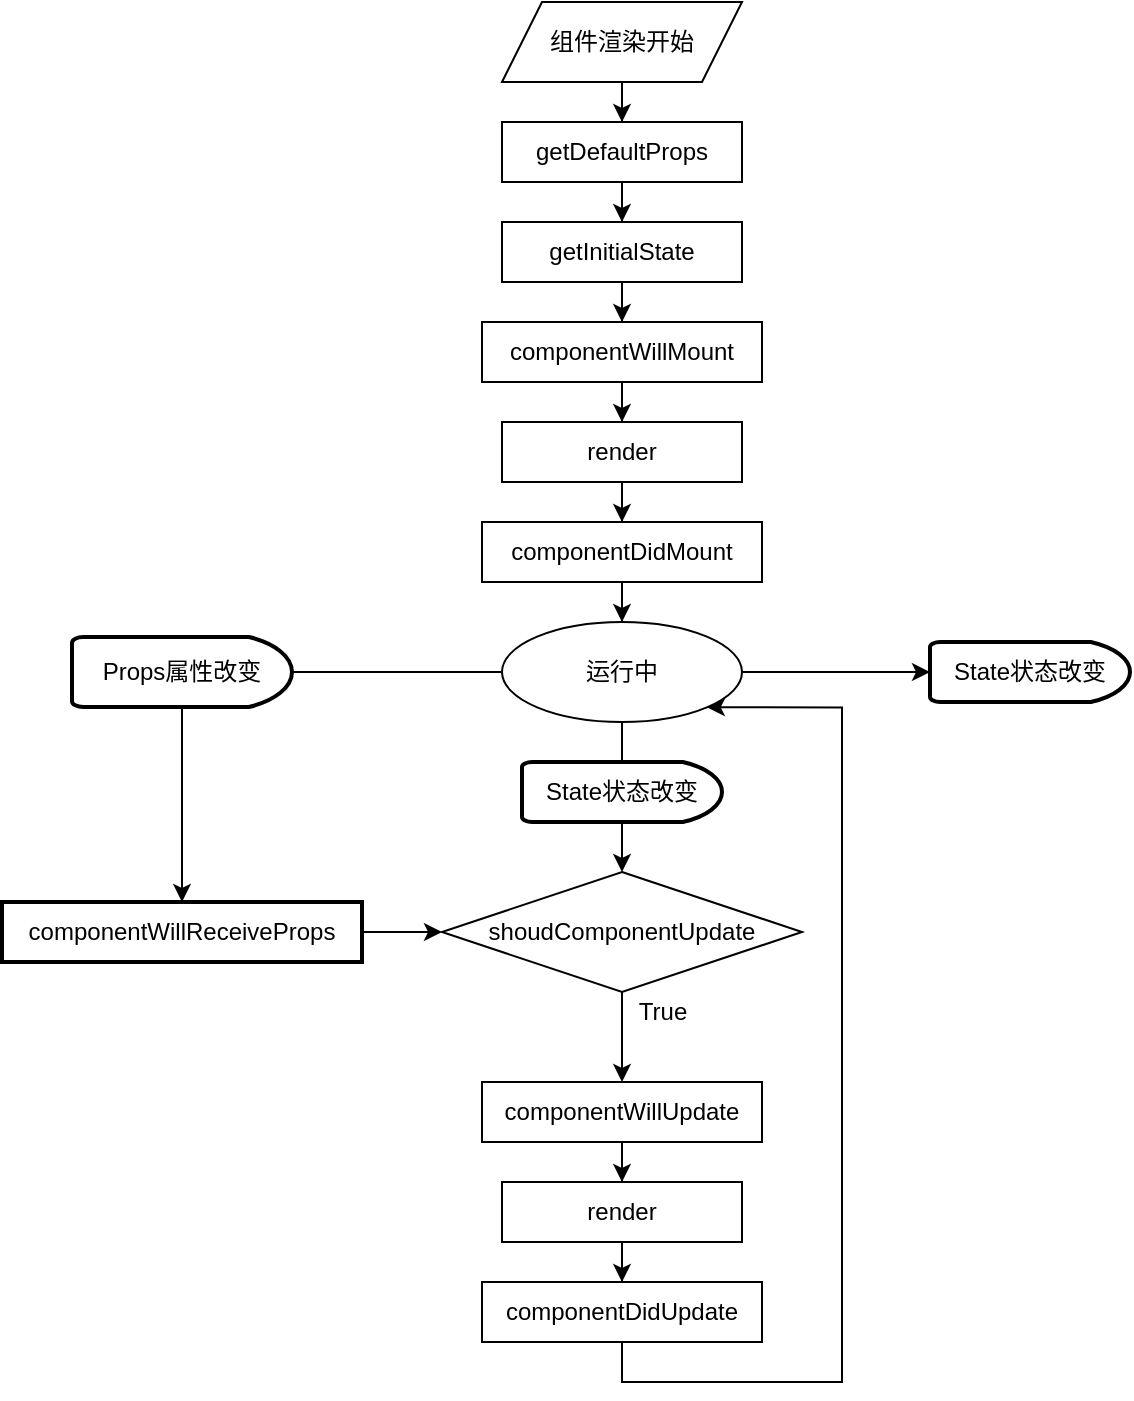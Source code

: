 <mxfile version="16.2.1" type="github">
  <diagram id="C5RBs43oDa-KdzZeNtuy" name="Page-1">
    <mxGraphModel dx="1107" dy="457" grid="1" gridSize="10" guides="1" tooltips="1" connect="1" arrows="1" fold="1" page="1" pageScale="1" pageWidth="827" pageHeight="1169" math="0" shadow="0">
      <root>
        <mxCell id="WIyWlLk6GJQsqaUBKTNV-0" />
        <mxCell id="WIyWlLk6GJQsqaUBKTNV-1" parent="WIyWlLk6GJQsqaUBKTNV-0" />
        <mxCell id="_KN6zS2j0yNZ2PSaBI0Q-10" value="" style="edgeStyle=orthogonalEdgeStyle;rounded=0;orthogonalLoop=1;jettySize=auto;html=1;" edge="1" parent="WIyWlLk6GJQsqaUBKTNV-1" source="_KN6zS2j0yNZ2PSaBI0Q-6" target="_KN6zS2j0yNZ2PSaBI0Q-9">
          <mxGeometry relative="1" as="geometry" />
        </mxCell>
        <mxCell id="_KN6zS2j0yNZ2PSaBI0Q-6" value="组件渲染开始" style="shape=parallelogram;perimeter=parallelogramPerimeter;whiteSpace=wrap;html=1;fixedSize=1;" vertex="1" parent="WIyWlLk6GJQsqaUBKTNV-1">
          <mxGeometry x="200" y="120" width="120" height="40" as="geometry" />
        </mxCell>
        <mxCell id="_KN6zS2j0yNZ2PSaBI0Q-12" value="" style="edgeStyle=orthogonalEdgeStyle;rounded=0;orthogonalLoop=1;jettySize=auto;html=1;" edge="1" parent="WIyWlLk6GJQsqaUBKTNV-1" source="_KN6zS2j0yNZ2PSaBI0Q-9" target="_KN6zS2j0yNZ2PSaBI0Q-11">
          <mxGeometry relative="1" as="geometry" />
        </mxCell>
        <mxCell id="_KN6zS2j0yNZ2PSaBI0Q-9" value="getDefaultProps" style="whiteSpace=wrap;html=1;" vertex="1" parent="WIyWlLk6GJQsqaUBKTNV-1">
          <mxGeometry x="200" y="180" width="120" height="30" as="geometry" />
        </mxCell>
        <mxCell id="_KN6zS2j0yNZ2PSaBI0Q-14" value="" style="edgeStyle=orthogonalEdgeStyle;rounded=0;orthogonalLoop=1;jettySize=auto;html=1;" edge="1" parent="WIyWlLk6GJQsqaUBKTNV-1" source="_KN6zS2j0yNZ2PSaBI0Q-11" target="_KN6zS2j0yNZ2PSaBI0Q-13">
          <mxGeometry relative="1" as="geometry" />
        </mxCell>
        <mxCell id="_KN6zS2j0yNZ2PSaBI0Q-11" value="getInitialState" style="whiteSpace=wrap;html=1;" vertex="1" parent="WIyWlLk6GJQsqaUBKTNV-1">
          <mxGeometry x="200" y="230" width="120" height="30" as="geometry" />
        </mxCell>
        <mxCell id="_KN6zS2j0yNZ2PSaBI0Q-16" value="" style="edgeStyle=orthogonalEdgeStyle;rounded=0;orthogonalLoop=1;jettySize=auto;html=1;" edge="1" parent="WIyWlLk6GJQsqaUBKTNV-1" source="_KN6zS2j0yNZ2PSaBI0Q-13" target="_KN6zS2j0yNZ2PSaBI0Q-15">
          <mxGeometry relative="1" as="geometry" />
        </mxCell>
        <mxCell id="_KN6zS2j0yNZ2PSaBI0Q-13" value="componentWillMount" style="whiteSpace=wrap;html=1;" vertex="1" parent="WIyWlLk6GJQsqaUBKTNV-1">
          <mxGeometry x="190" y="280" width="140" height="30" as="geometry" />
        </mxCell>
        <mxCell id="_KN6zS2j0yNZ2PSaBI0Q-18" value="" style="edgeStyle=orthogonalEdgeStyle;rounded=0;orthogonalLoop=1;jettySize=auto;html=1;" edge="1" parent="WIyWlLk6GJQsqaUBKTNV-1" source="_KN6zS2j0yNZ2PSaBI0Q-15" target="_KN6zS2j0yNZ2PSaBI0Q-17">
          <mxGeometry relative="1" as="geometry" />
        </mxCell>
        <mxCell id="_KN6zS2j0yNZ2PSaBI0Q-15" value="render" style="whiteSpace=wrap;html=1;" vertex="1" parent="WIyWlLk6GJQsqaUBKTNV-1">
          <mxGeometry x="200" y="330" width="120" height="30" as="geometry" />
        </mxCell>
        <mxCell id="_KN6zS2j0yNZ2PSaBI0Q-20" value="" style="edgeStyle=orthogonalEdgeStyle;rounded=0;orthogonalLoop=1;jettySize=auto;html=1;" edge="1" parent="WIyWlLk6GJQsqaUBKTNV-1" source="_KN6zS2j0yNZ2PSaBI0Q-17" target="_KN6zS2j0yNZ2PSaBI0Q-19">
          <mxGeometry relative="1" as="geometry" />
        </mxCell>
        <mxCell id="_KN6zS2j0yNZ2PSaBI0Q-17" value="componentDidMount" style="whiteSpace=wrap;html=1;" vertex="1" parent="WIyWlLk6GJQsqaUBKTNV-1">
          <mxGeometry x="190" y="380" width="140" height="30" as="geometry" />
        </mxCell>
        <mxCell id="_KN6zS2j0yNZ2PSaBI0Q-46" style="edgeStyle=orthogonalEdgeStyle;rounded=0;orthogonalLoop=1;jettySize=auto;html=1;entryX=0;entryY=0.5;entryDx=0;entryDy=0;entryPerimeter=0;fontFamily=Helvetica;fontSize=12;fontColor=default;" edge="1" parent="WIyWlLk6GJQsqaUBKTNV-1" source="_KN6zS2j0yNZ2PSaBI0Q-19" target="_KN6zS2j0yNZ2PSaBI0Q-45">
          <mxGeometry relative="1" as="geometry" />
        </mxCell>
        <mxCell id="_KN6zS2j0yNZ2PSaBI0Q-19" value="运行中" style="ellipse;whiteSpace=wrap;html=1;" vertex="1" parent="WIyWlLk6GJQsqaUBKTNV-1">
          <mxGeometry x="200" y="430" width="120" height="50" as="geometry" />
        </mxCell>
        <mxCell id="_KN6zS2j0yNZ2PSaBI0Q-26" value="" style="edgeStyle=orthogonalEdgeStyle;rounded=0;orthogonalLoop=1;jettySize=auto;html=1;fontFamily=Helvetica;fontSize=12;fontColor=default;exitX=0.5;exitY=1;exitDx=0;exitDy=0;exitPerimeter=0;" edge="1" parent="WIyWlLk6GJQsqaUBKTNV-1" source="_KN6zS2j0yNZ2PSaBI0Q-37" target="_KN6zS2j0yNZ2PSaBI0Q-25">
          <mxGeometry relative="1" as="geometry">
            <mxPoint x="260" y="530" as="sourcePoint" />
          </mxGeometry>
        </mxCell>
        <mxCell id="_KN6zS2j0yNZ2PSaBI0Q-28" value="" style="edgeStyle=orthogonalEdgeStyle;rounded=0;orthogonalLoop=1;jettySize=auto;html=1;fontFamily=Helvetica;fontSize=12;fontColor=default;" edge="1" parent="WIyWlLk6GJQsqaUBKTNV-1" source="_KN6zS2j0yNZ2PSaBI0Q-25" target="_KN6zS2j0yNZ2PSaBI0Q-27">
          <mxGeometry relative="1" as="geometry" />
        </mxCell>
        <mxCell id="_KN6zS2j0yNZ2PSaBI0Q-25" value="shoudComponentUpdate" style="rhombus;whiteSpace=wrap;html=1;" vertex="1" parent="WIyWlLk6GJQsqaUBKTNV-1">
          <mxGeometry x="170" y="555" width="180" height="60" as="geometry" />
        </mxCell>
        <mxCell id="_KN6zS2j0yNZ2PSaBI0Q-30" value="" style="edgeStyle=orthogonalEdgeStyle;rounded=0;orthogonalLoop=1;jettySize=auto;html=1;fontFamily=Helvetica;fontSize=12;fontColor=default;" edge="1" parent="WIyWlLk6GJQsqaUBKTNV-1" source="_KN6zS2j0yNZ2PSaBI0Q-27" target="_KN6zS2j0yNZ2PSaBI0Q-29">
          <mxGeometry relative="1" as="geometry" />
        </mxCell>
        <mxCell id="_KN6zS2j0yNZ2PSaBI0Q-27" value="componentWillUpdate" style="whiteSpace=wrap;html=1;" vertex="1" parent="WIyWlLk6GJQsqaUBKTNV-1">
          <mxGeometry x="190" y="660" width="140" height="30" as="geometry" />
        </mxCell>
        <mxCell id="_KN6zS2j0yNZ2PSaBI0Q-33" value="" style="edgeStyle=orthogonalEdgeStyle;rounded=0;orthogonalLoop=1;jettySize=auto;html=1;fontFamily=Helvetica;fontSize=12;fontColor=default;" edge="1" parent="WIyWlLk6GJQsqaUBKTNV-1" source="_KN6zS2j0yNZ2PSaBI0Q-29" target="_KN6zS2j0yNZ2PSaBI0Q-32">
          <mxGeometry relative="1" as="geometry" />
        </mxCell>
        <mxCell id="_KN6zS2j0yNZ2PSaBI0Q-29" value="render" style="whiteSpace=wrap;html=1;" vertex="1" parent="WIyWlLk6GJQsqaUBKTNV-1">
          <mxGeometry x="200" y="710" width="120" height="30" as="geometry" />
        </mxCell>
        <mxCell id="_KN6zS2j0yNZ2PSaBI0Q-44" style="edgeStyle=orthogonalEdgeStyle;rounded=0;orthogonalLoop=1;jettySize=auto;html=1;entryX=1;entryY=1;entryDx=0;entryDy=0;fontFamily=Helvetica;fontSize=12;fontColor=default;" edge="1" parent="WIyWlLk6GJQsqaUBKTNV-1" source="_KN6zS2j0yNZ2PSaBI0Q-32" target="_KN6zS2j0yNZ2PSaBI0Q-19">
          <mxGeometry relative="1" as="geometry">
            <Array as="points">
              <mxPoint x="260" y="810" />
              <mxPoint x="370" y="810" />
              <mxPoint x="370" y="473" />
            </Array>
          </mxGeometry>
        </mxCell>
        <mxCell id="_KN6zS2j0yNZ2PSaBI0Q-32" value="componentDidUpdate" style="whiteSpace=wrap;html=1;" vertex="1" parent="WIyWlLk6GJQsqaUBKTNV-1">
          <mxGeometry x="190" y="760" width="140" height="30" as="geometry" />
        </mxCell>
        <mxCell id="_KN6zS2j0yNZ2PSaBI0Q-34" value="True" style="text;html=1;align=center;verticalAlign=middle;resizable=0;points=[];autosize=1;strokeColor=none;fillColor=none;fontSize=12;fontFamily=Helvetica;fontColor=default;" vertex="1" parent="WIyWlLk6GJQsqaUBKTNV-1">
          <mxGeometry x="260" y="615" width="40" height="20" as="geometry" />
        </mxCell>
        <mxCell id="_KN6zS2j0yNZ2PSaBI0Q-37" value="State状态改变" style="strokeWidth=2;html=1;shape=mxgraph.flowchart.delay;whiteSpace=wrap;fontFamily=Helvetica;fontSize=12;fontColor=default;fillColor=default;" vertex="1" parent="WIyWlLk6GJQsqaUBKTNV-1">
          <mxGeometry x="210" y="500" width="100" height="30" as="geometry" />
        </mxCell>
        <mxCell id="_KN6zS2j0yNZ2PSaBI0Q-42" value="" style="edgeStyle=orthogonalEdgeStyle;rounded=0;orthogonalLoop=1;jettySize=auto;html=1;fontFamily=Helvetica;fontSize=12;fontColor=default;" edge="1" parent="WIyWlLk6GJQsqaUBKTNV-1" source="_KN6zS2j0yNZ2PSaBI0Q-38" target="_KN6zS2j0yNZ2PSaBI0Q-41">
          <mxGeometry relative="1" as="geometry" />
        </mxCell>
        <mxCell id="_KN6zS2j0yNZ2PSaBI0Q-38" value="Props属性改变" style="strokeWidth=2;html=1;shape=mxgraph.flowchart.delay;whiteSpace=wrap;fontFamily=Helvetica;fontSize=12;fontColor=default;fillColor=default;" vertex="1" parent="WIyWlLk6GJQsqaUBKTNV-1">
          <mxGeometry x="-15" y="437.5" width="110" height="35" as="geometry" />
        </mxCell>
        <mxCell id="_KN6zS2j0yNZ2PSaBI0Q-39" value="" style="endArrow=none;html=1;rounded=0;fontFamily=Helvetica;fontSize=12;fontColor=default;entryX=0.5;entryY=1;entryDx=0;entryDy=0;exitX=0.5;exitY=0;exitDx=0;exitDy=0;exitPerimeter=0;" edge="1" parent="WIyWlLk6GJQsqaUBKTNV-1" source="_KN6zS2j0yNZ2PSaBI0Q-37" target="_KN6zS2j0yNZ2PSaBI0Q-19">
          <mxGeometry width="50" height="50" relative="1" as="geometry">
            <mxPoint x="160" y="440" as="sourcePoint" />
            <mxPoint x="210" y="390" as="targetPoint" />
          </mxGeometry>
        </mxCell>
        <mxCell id="_KN6zS2j0yNZ2PSaBI0Q-40" value="" style="endArrow=none;html=1;rounded=0;fontFamily=Helvetica;fontSize=12;fontColor=default;entryX=1;entryY=0.5;entryDx=0;entryDy=0;exitX=0;exitY=0.5;exitDx=0;exitDy=0;entryPerimeter=0;" edge="1" parent="WIyWlLk6GJQsqaUBKTNV-1" source="_KN6zS2j0yNZ2PSaBI0Q-19" target="_KN6zS2j0yNZ2PSaBI0Q-38">
          <mxGeometry width="50" height="50" relative="1" as="geometry">
            <mxPoint x="199.7" y="472.5" as="sourcePoint" />
            <mxPoint x="199.7" y="452.5" as="targetPoint" />
          </mxGeometry>
        </mxCell>
        <mxCell id="_KN6zS2j0yNZ2PSaBI0Q-43" style="edgeStyle=orthogonalEdgeStyle;rounded=0;orthogonalLoop=1;jettySize=auto;html=1;entryX=0;entryY=0.5;entryDx=0;entryDy=0;fontFamily=Helvetica;fontSize=12;fontColor=default;" edge="1" parent="WIyWlLk6GJQsqaUBKTNV-1" source="_KN6zS2j0yNZ2PSaBI0Q-41" target="_KN6zS2j0yNZ2PSaBI0Q-25">
          <mxGeometry relative="1" as="geometry" />
        </mxCell>
        <mxCell id="_KN6zS2j0yNZ2PSaBI0Q-41" value="componentWillReceiveProps" style="whiteSpace=wrap;html=1;strokeWidth=2;" vertex="1" parent="WIyWlLk6GJQsqaUBKTNV-1">
          <mxGeometry x="-50" y="570" width="180" height="30" as="geometry" />
        </mxCell>
        <mxCell id="_KN6zS2j0yNZ2PSaBI0Q-45" value="State状态改变" style="strokeWidth=2;html=1;shape=mxgraph.flowchart.delay;whiteSpace=wrap;fontFamily=Helvetica;fontSize=12;fontColor=default;fillColor=default;" vertex="1" parent="WIyWlLk6GJQsqaUBKTNV-1">
          <mxGeometry x="414" y="440" width="100" height="30" as="geometry" />
        </mxCell>
      </root>
    </mxGraphModel>
  </diagram>
</mxfile>
